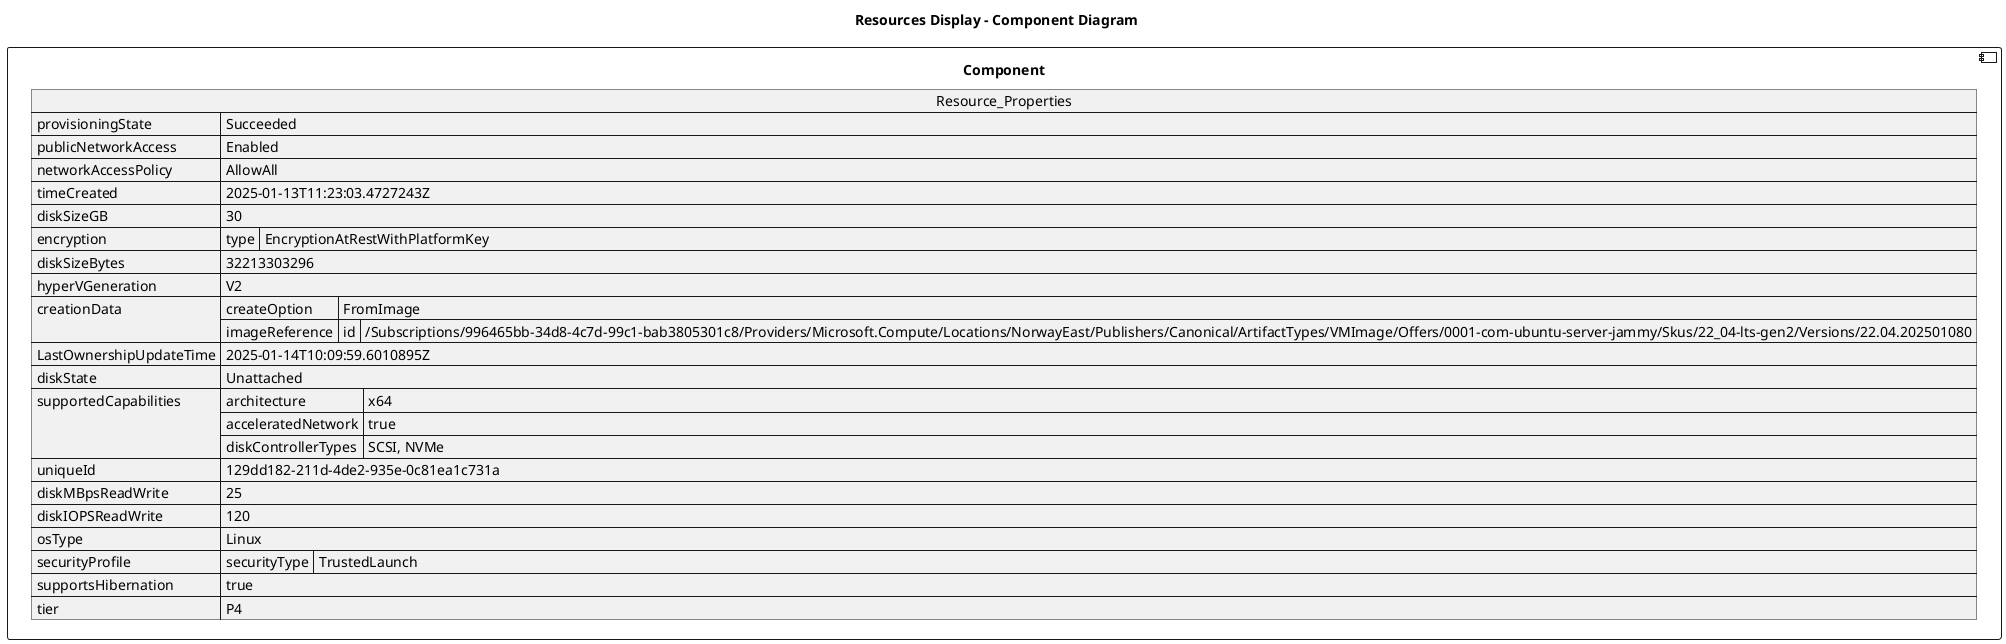 @startuml

title Resources Display - Component Diagram

component Component {

json  Resource_Properties {
  "provisioningState": "Succeeded",
  "publicNetworkAccess": "Enabled",
  "networkAccessPolicy": "AllowAll",
  "timeCreated": "2025-01-13T11:23:03.4727243Z",
  "diskSizeGB": 30,
  "encryption": {
    "type": "EncryptionAtRestWithPlatformKey"
  },
  "diskSizeBytes": 32213303296,
  "hyperVGeneration": "V2",
  "creationData": {
    "createOption": "FromImage",
    "imageReference": {
      "id": "/Subscriptions/996465bb-34d8-4c7d-99c1-bab3805301c8/Providers/Microsoft.Compute/Locations/NorwayEast/Publishers/Canonical/ArtifactTypes/VMImage/Offers/0001-com-ubuntu-server-jammy/Skus/22_04-lts-gen2/Versions/22.04.202501080"
    }
  },
  "LastOwnershipUpdateTime": "2025-01-14T10:09:59.6010895Z",
  "diskState": "Unattached",
  "supportedCapabilities": {
    "architecture": "x64",
    "acceleratedNetwork": true,
    "diskControllerTypes": "SCSI, NVMe"
  },
  "uniqueId": "129dd182-211d-4de2-935e-0c81ea1c731a",
  "diskMBpsReadWrite": 25,
  "diskIOPSReadWrite": 120,
  "osType": "Linux",
  "securityProfile": {
    "securityType": "TrustedLaunch"
  },
  "supportsHibernation": true,
  "tier": "P4"
}
}
@enduml
